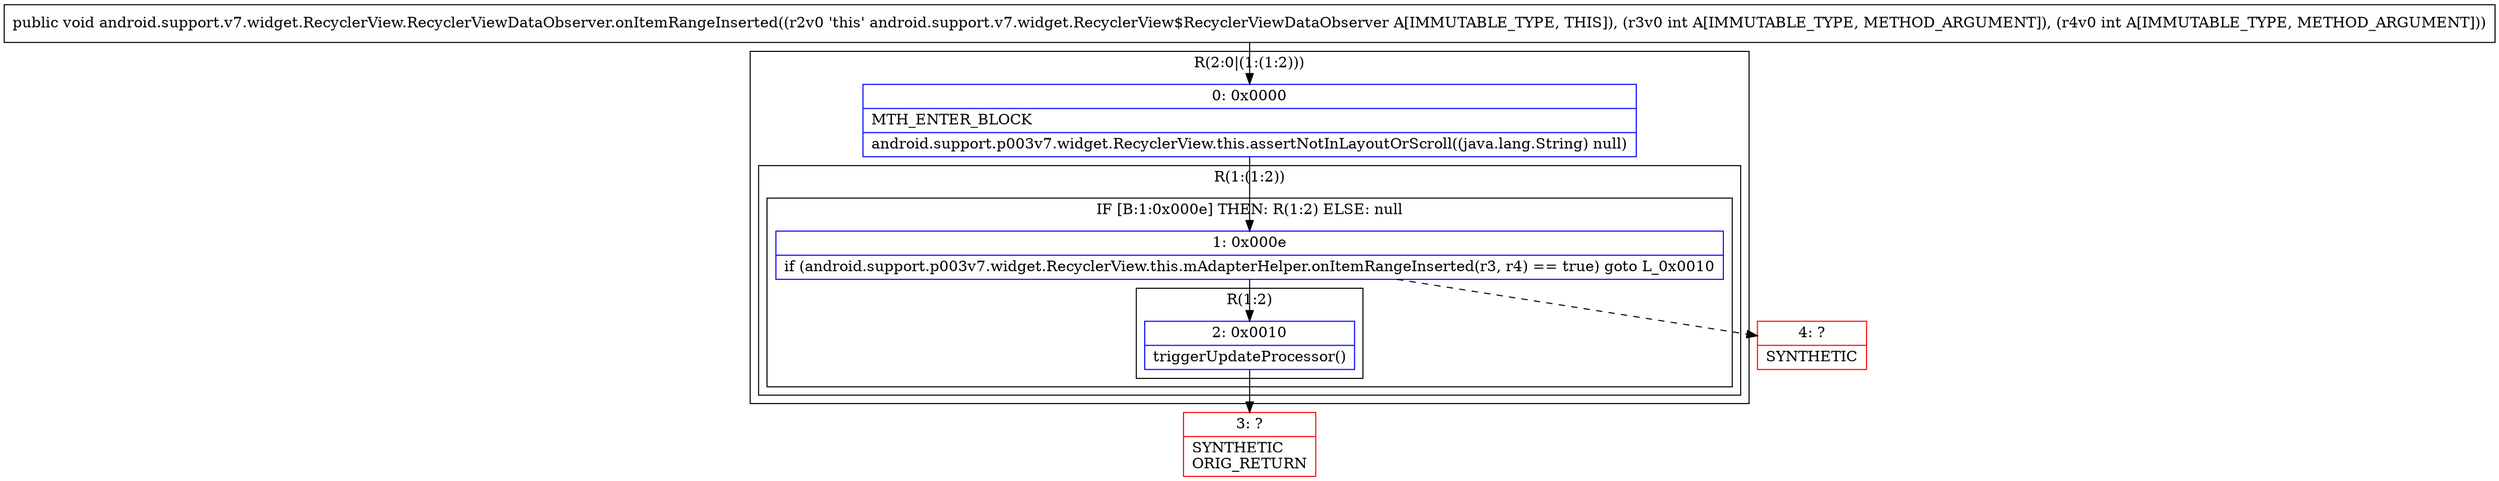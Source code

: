 digraph "CFG forandroid.support.v7.widget.RecyclerView.RecyclerViewDataObserver.onItemRangeInserted(II)V" {
subgraph cluster_Region_989600605 {
label = "R(2:0|(1:(1:2)))";
node [shape=record,color=blue];
Node_0 [shape=record,label="{0\:\ 0x0000|MTH_ENTER_BLOCK\l|android.support.p003v7.widget.RecyclerView.this.assertNotInLayoutOrScroll((java.lang.String) null)\l}"];
subgraph cluster_Region_1061433060 {
label = "R(1:(1:2))";
node [shape=record,color=blue];
subgraph cluster_IfRegion_417438113 {
label = "IF [B:1:0x000e] THEN: R(1:2) ELSE: null";
node [shape=record,color=blue];
Node_1 [shape=record,label="{1\:\ 0x000e|if (android.support.p003v7.widget.RecyclerView.this.mAdapterHelper.onItemRangeInserted(r3, r4) == true) goto L_0x0010\l}"];
subgraph cluster_Region_309824982 {
label = "R(1:2)";
node [shape=record,color=blue];
Node_2 [shape=record,label="{2\:\ 0x0010|triggerUpdateProcessor()\l}"];
}
}
}
}
Node_3 [shape=record,color=red,label="{3\:\ ?|SYNTHETIC\lORIG_RETURN\l}"];
Node_4 [shape=record,color=red,label="{4\:\ ?|SYNTHETIC\l}"];
MethodNode[shape=record,label="{public void android.support.v7.widget.RecyclerView.RecyclerViewDataObserver.onItemRangeInserted((r2v0 'this' android.support.v7.widget.RecyclerView$RecyclerViewDataObserver A[IMMUTABLE_TYPE, THIS]), (r3v0 int A[IMMUTABLE_TYPE, METHOD_ARGUMENT]), (r4v0 int A[IMMUTABLE_TYPE, METHOD_ARGUMENT])) }"];
MethodNode -> Node_0;
Node_0 -> Node_1;
Node_1 -> Node_2;
Node_1 -> Node_4[style=dashed];
Node_2 -> Node_3;
}

